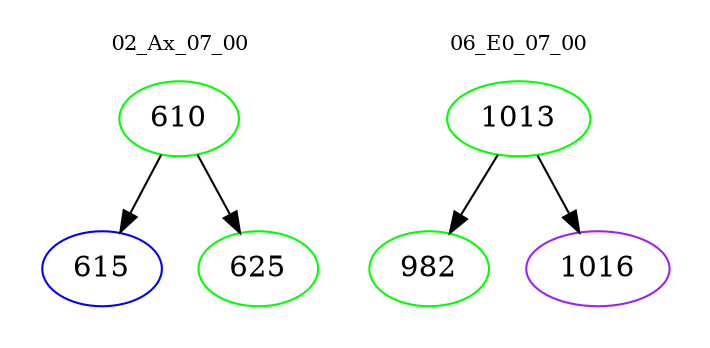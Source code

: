 digraph{
subgraph cluster_0 {
color = white
label = "02_Ax_07_00";
fontsize=10;
T0_610 [label="610", color="green"]
T0_610 -> T0_615 [color="black"]
T0_615 [label="615", color="blue"]
T0_610 -> T0_625 [color="black"]
T0_625 [label="625", color="green"]
}
subgraph cluster_1 {
color = white
label = "06_E0_07_00";
fontsize=10;
T1_1013 [label="1013", color="green"]
T1_1013 -> T1_982 [color="black"]
T1_982 [label="982", color="green"]
T1_1013 -> T1_1016 [color="black"]
T1_1016 [label="1016", color="purple"]
}
}
